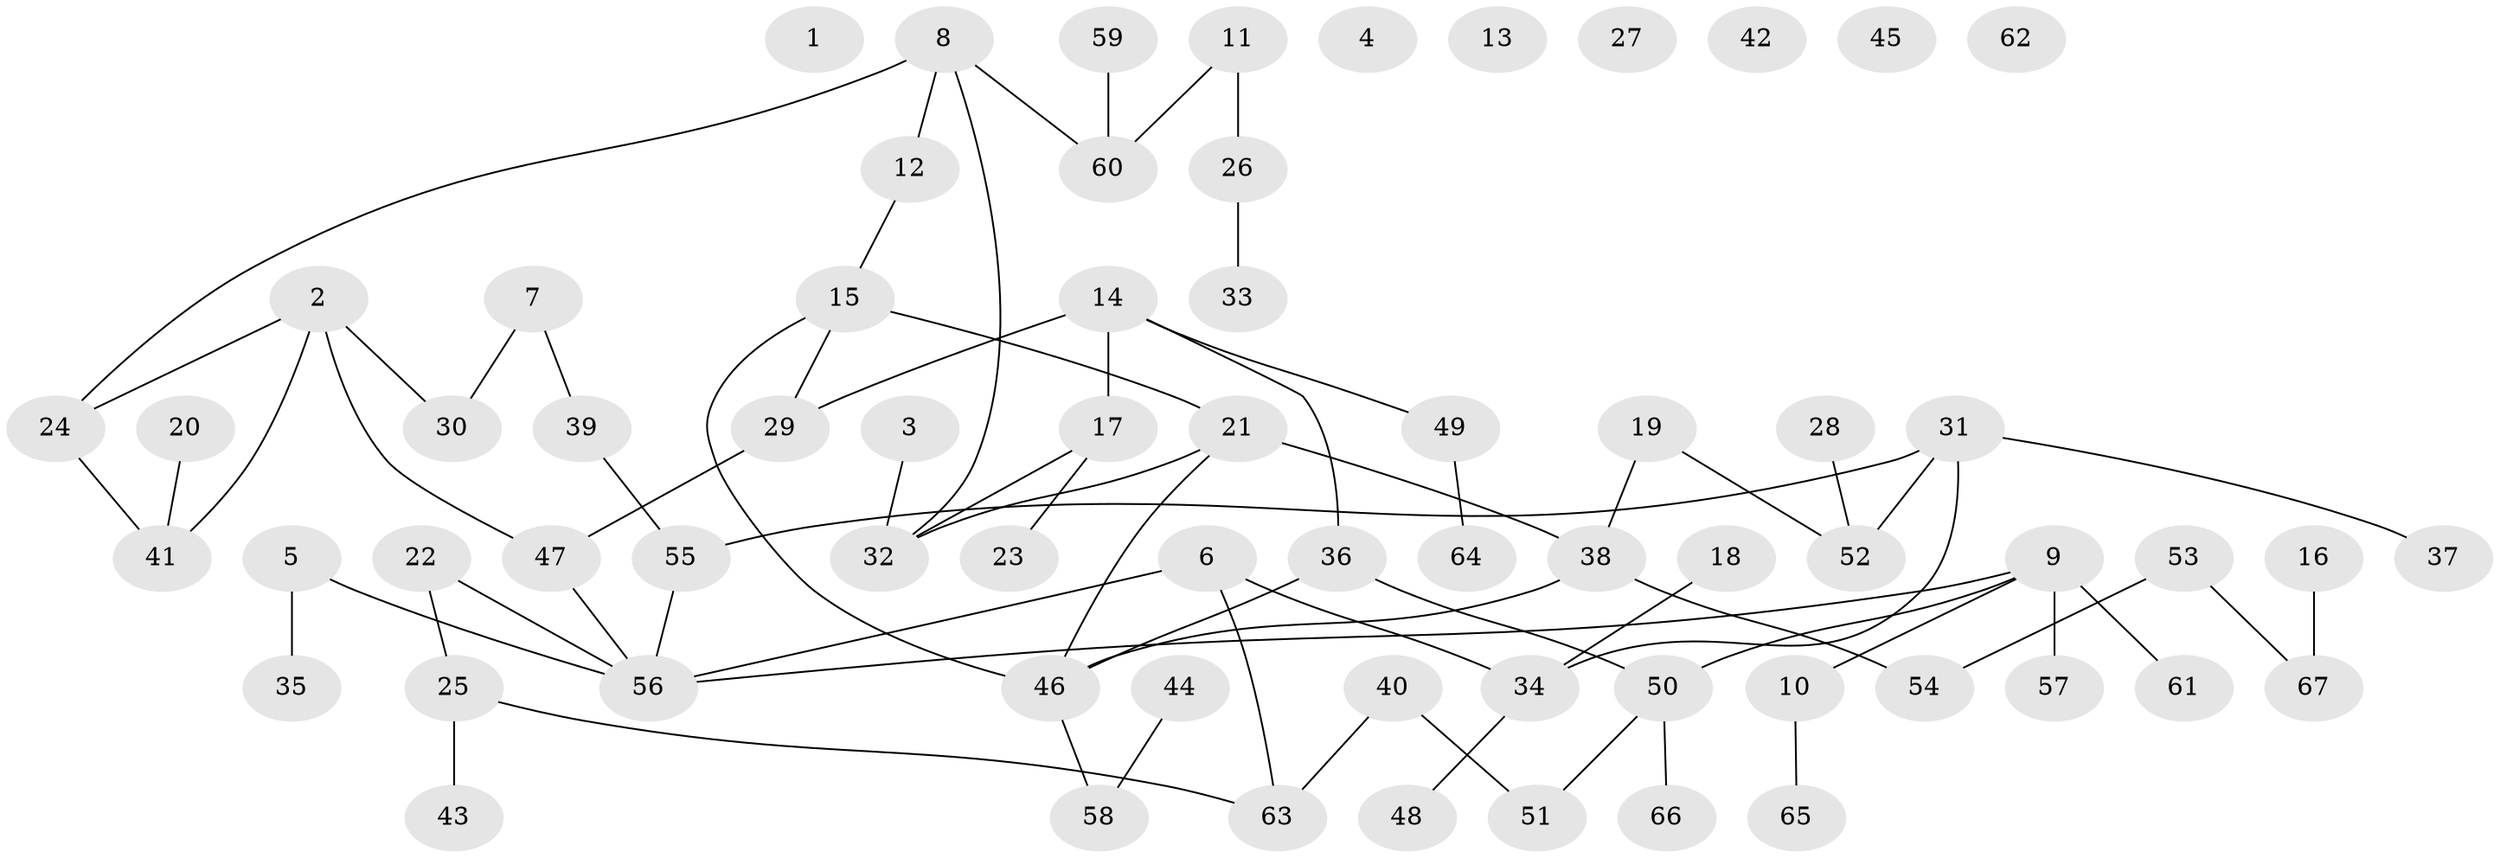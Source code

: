 // Generated by graph-tools (version 1.1) at 2025/49/03/09/25 03:49:11]
// undirected, 67 vertices, 72 edges
graph export_dot {
graph [start="1"]
  node [color=gray90,style=filled];
  1;
  2;
  3;
  4;
  5;
  6;
  7;
  8;
  9;
  10;
  11;
  12;
  13;
  14;
  15;
  16;
  17;
  18;
  19;
  20;
  21;
  22;
  23;
  24;
  25;
  26;
  27;
  28;
  29;
  30;
  31;
  32;
  33;
  34;
  35;
  36;
  37;
  38;
  39;
  40;
  41;
  42;
  43;
  44;
  45;
  46;
  47;
  48;
  49;
  50;
  51;
  52;
  53;
  54;
  55;
  56;
  57;
  58;
  59;
  60;
  61;
  62;
  63;
  64;
  65;
  66;
  67;
  2 -- 24;
  2 -- 30;
  2 -- 41;
  2 -- 47;
  3 -- 32;
  5 -- 35;
  5 -- 56;
  6 -- 34;
  6 -- 56;
  6 -- 63;
  7 -- 30;
  7 -- 39;
  8 -- 12;
  8 -- 24;
  8 -- 32;
  8 -- 60;
  9 -- 10;
  9 -- 50;
  9 -- 56;
  9 -- 57;
  9 -- 61;
  10 -- 65;
  11 -- 26;
  11 -- 60;
  12 -- 15;
  14 -- 17;
  14 -- 29;
  14 -- 36;
  14 -- 49;
  15 -- 21;
  15 -- 29;
  15 -- 46;
  16 -- 67;
  17 -- 23;
  17 -- 32;
  18 -- 34;
  19 -- 38;
  19 -- 52;
  20 -- 41;
  21 -- 32;
  21 -- 38;
  21 -- 46;
  22 -- 25;
  22 -- 56;
  24 -- 41;
  25 -- 43;
  25 -- 63;
  26 -- 33;
  28 -- 52;
  29 -- 47;
  31 -- 34;
  31 -- 37;
  31 -- 52;
  31 -- 55;
  34 -- 48;
  36 -- 46;
  36 -- 50;
  38 -- 46;
  38 -- 54;
  39 -- 55;
  40 -- 51;
  40 -- 63;
  44 -- 58;
  46 -- 58;
  47 -- 56;
  49 -- 64;
  50 -- 51;
  50 -- 66;
  53 -- 54;
  53 -- 67;
  55 -- 56;
  59 -- 60;
}
